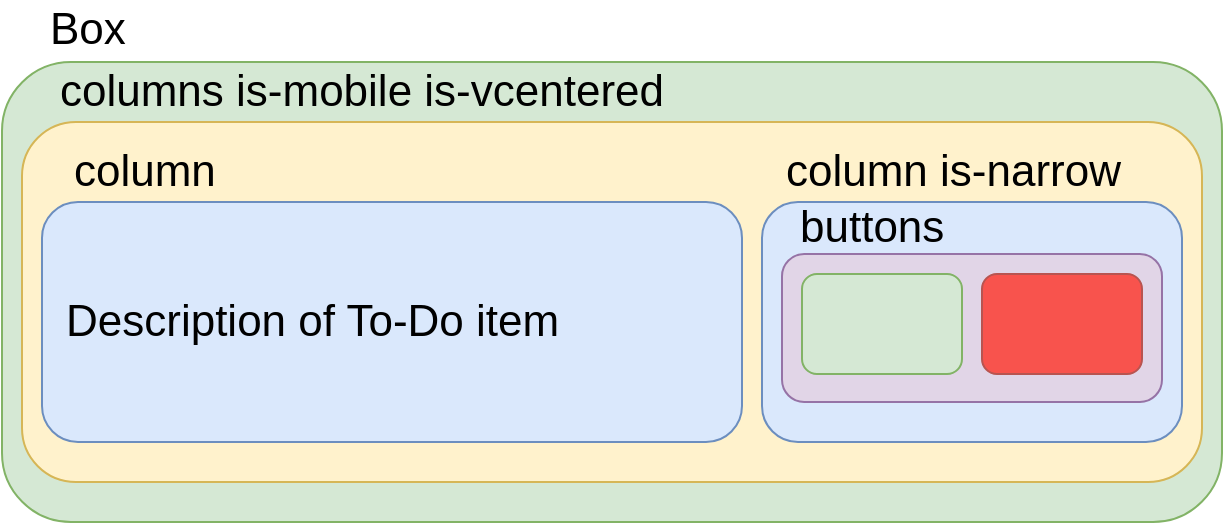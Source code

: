 <mxfile version="12.9.3" type="onedrive"><diagram id="vaU4TLefQn1iweLoZa_T" name="Page-1"><mxGraphModel dx="782" dy="450" grid="1" gridSize="10" guides="1" tooltips="1" connect="1" arrows="1" fold="1" page="1" pageScale="1" pageWidth="850" pageHeight="1100" math="0" shadow="0"><root><mxCell id="0"/><mxCell id="1" parent="0"/><mxCell id="PGgwmM5rTl7FepPBMYCp-1" value="" style="rounded=1;whiteSpace=wrap;html=1;align=left;fillColor=#d5e8d4;strokeColor=#82b366;" vertex="1" parent="1"><mxGeometry x="140" y="90" width="610" height="230" as="geometry"/></mxCell><mxCell id="PGgwmM5rTl7FepPBMYCp-2" value="" style="rounded=1;whiteSpace=wrap;html=1;align=left;fillColor=#fff2cc;strokeColor=#d6b656;" vertex="1" parent="1"><mxGeometry x="150" y="120" width="590" height="180" as="geometry"/></mxCell><mxCell id="PGgwmM5rTl7FepPBMYCp-3" value="" style="rounded=1;whiteSpace=wrap;html=1;align=left;fillColor=#dae8fc;strokeColor=#6c8ebf;" vertex="1" parent="1"><mxGeometry x="160" y="160" width="350" height="120" as="geometry"/></mxCell><mxCell id="PGgwmM5rTl7FepPBMYCp-4" value="" style="rounded=1;whiteSpace=wrap;html=1;align=left;fillColor=#dae8fc;strokeColor=#6c8ebf;" vertex="1" parent="1"><mxGeometry x="520" y="160" width="210" height="120" as="geometry"/></mxCell><mxCell id="PGgwmM5rTl7FepPBMYCp-5" value="" style="rounded=1;whiteSpace=wrap;html=1;align=left;fillColor=#e1d5e7;strokeColor=#9673a6;" vertex="1" parent="1"><mxGeometry x="530" y="186" width="190" height="74" as="geometry"/></mxCell><mxCell id="PGgwmM5rTl7FepPBMYCp-6" value="" style="rounded=1;whiteSpace=wrap;html=1;align=left;fillColor=#d5e8d4;strokeColor=#82b366;" vertex="1" parent="1"><mxGeometry x="540" y="196" width="80" height="50" as="geometry"/></mxCell><mxCell id="PGgwmM5rTl7FepPBMYCp-7" value="" style="rounded=1;whiteSpace=wrap;html=1;align=left;fillColor=#F8534D;strokeColor=#b85450;" vertex="1" parent="1"><mxGeometry x="630" y="196" width="80" height="50" as="geometry"/></mxCell><mxCell id="PGgwmM5rTl7FepPBMYCp-8" value="Box" style="text;html=1;align=left;verticalAlign=middle;resizable=0;points=[];autosize=1;fontSize=22;" vertex="1" parent="1"><mxGeometry x="162" y="59" width="50" height="30" as="geometry"/></mxCell><mxCell id="PGgwmM5rTl7FepPBMYCp-9" value="columns is-mobile is-vcentered" style="text;html=1;align=left;verticalAlign=middle;resizable=0;points=[];autosize=1;fontSize=22;" vertex="1" parent="1"><mxGeometry x="167" y="90" width="320" height="30" as="geometry"/></mxCell><mxCell id="PGgwmM5rTl7FepPBMYCp-10" value="column" style="text;html=1;align=left;verticalAlign=middle;resizable=0;points=[];autosize=1;fontSize=22;" vertex="1" parent="1"><mxGeometry x="174" y="130" width="90" height="30" as="geometry"/></mxCell><mxCell id="PGgwmM5rTl7FepPBMYCp-11" value="column is-narrow" style="text;html=1;align=left;verticalAlign=middle;resizable=0;points=[];autosize=1;fontSize=22;" vertex="1" parent="1"><mxGeometry x="530" y="130" width="180" height="30" as="geometry"/></mxCell><mxCell id="PGgwmM5rTl7FepPBMYCp-12" value="Description of To-Do item" style="text;html=1;align=left;verticalAlign=middle;resizable=0;points=[];autosize=1;fontSize=22;" vertex="1" parent="1"><mxGeometry x="170" y="205" width="260" height="30" as="geometry"/></mxCell><mxCell id="PGgwmM5rTl7FepPBMYCp-13" value="buttons" style="text;html=1;align=left;verticalAlign=middle;resizable=0;points=[];autosize=1;fontSize=22;" vertex="1" parent="1"><mxGeometry x="537" y="158" width="90" height="30" as="geometry"/></mxCell></root></mxGraphModel></diagram></mxfile>